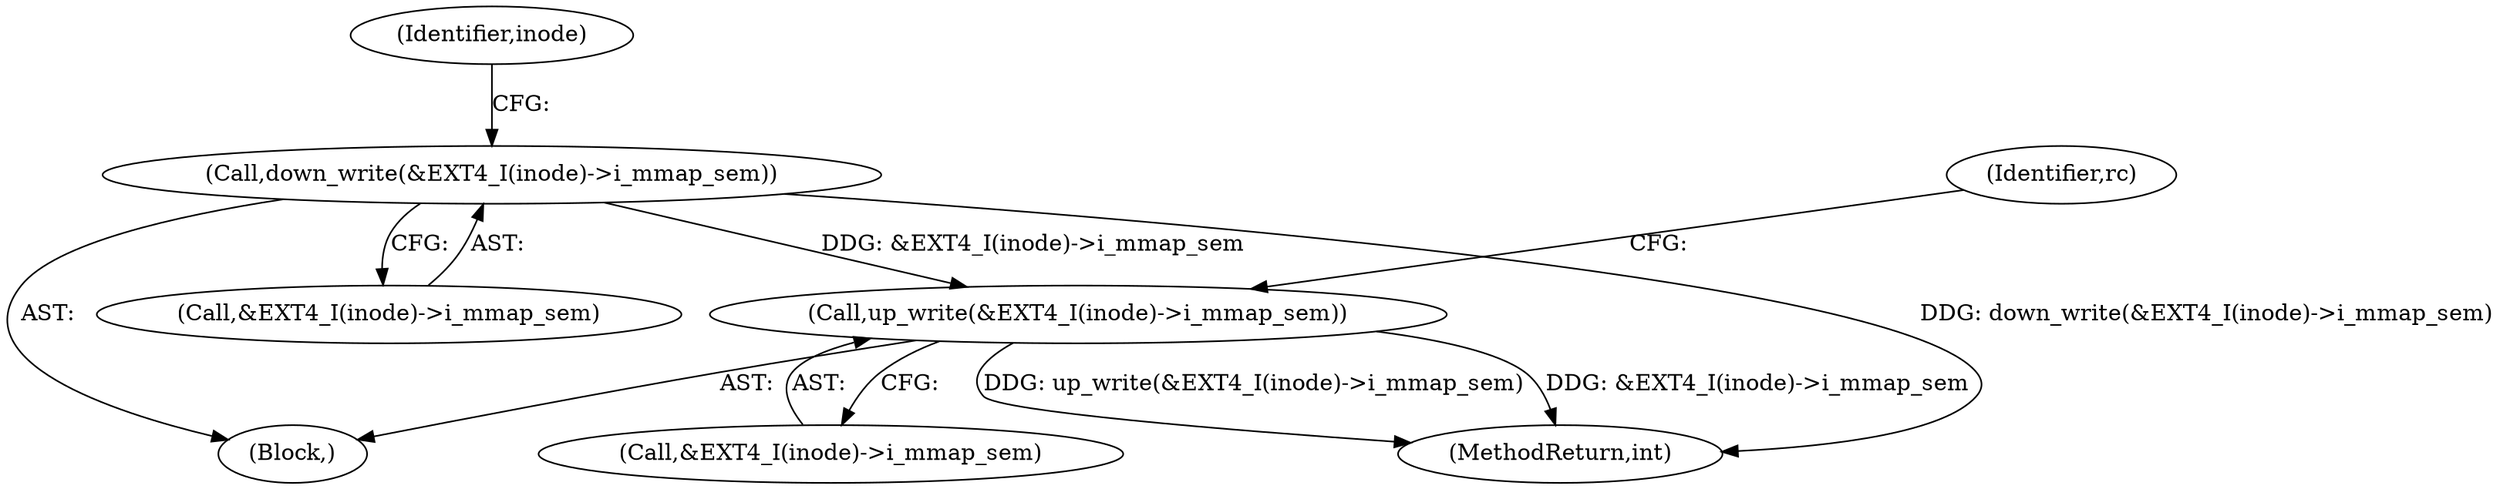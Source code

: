 digraph "0_linux_ea3d7209ca01da209cda6f0dea8be9cc4b7a933b_7@API" {
"1000489" [label="(Call,up_write(&EXT4_I(inode)->i_mmap_sem))"];
"1000474" [label="(Call,down_write(&EXT4_I(inode)->i_mmap_sem))"];
"1000481" [label="(Identifier,inode)"];
"1000490" [label="(Call,&EXT4_I(inode)->i_mmap_sem)"];
"1000474" [label="(Call,down_write(&EXT4_I(inode)->i_mmap_sem))"];
"1000475" [label="(Call,&EXT4_I(inode)->i_mmap_sem)"];
"1000497" [label="(Identifier,rc)"];
"1000541" [label="(MethodReturn,int)"];
"1000257" [label="(Block,)"];
"1000489" [label="(Call,up_write(&EXT4_I(inode)->i_mmap_sem))"];
"1000489" -> "1000257"  [label="AST: "];
"1000489" -> "1000490"  [label="CFG: "];
"1000490" -> "1000489"  [label="AST: "];
"1000497" -> "1000489"  [label="CFG: "];
"1000489" -> "1000541"  [label="DDG: up_write(&EXT4_I(inode)->i_mmap_sem)"];
"1000489" -> "1000541"  [label="DDG: &EXT4_I(inode)->i_mmap_sem"];
"1000474" -> "1000489"  [label="DDG: &EXT4_I(inode)->i_mmap_sem"];
"1000474" -> "1000257"  [label="AST: "];
"1000474" -> "1000475"  [label="CFG: "];
"1000475" -> "1000474"  [label="AST: "];
"1000481" -> "1000474"  [label="CFG: "];
"1000474" -> "1000541"  [label="DDG: down_write(&EXT4_I(inode)->i_mmap_sem)"];
}
